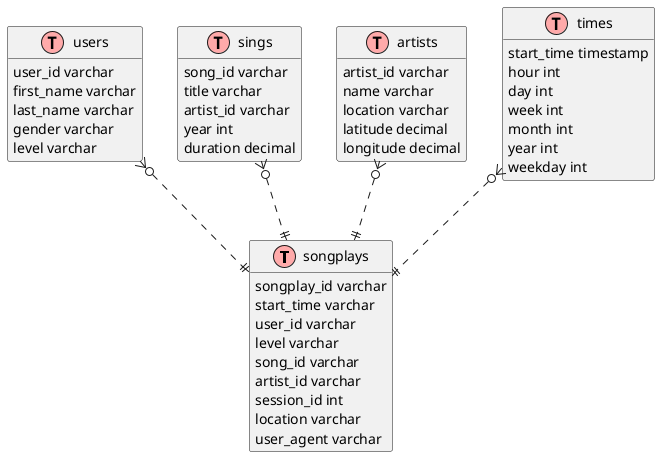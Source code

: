 @startuml
!define table(x) class x << (T,#FFAAAA) >>
!define primary_key(x) <u>x</u>
hide methods
hide stereotypes

table(songplays) {
songplay_id varchar
start_time varchar
user_id varchar
level varchar
song_id varchar
artist_id varchar
session_id int
location varchar
user_agent varchar
}
users }o..|| songplays

table(users){
user_id varchar
first_name varchar
last_name varchar
gender varchar
level varchar
}

sings }o..|| songplays

table(sings){
song_id varchar
title varchar
artist_id varchar
year int
duration decimal
}
artists }o..|| songplays

table(artists){
 artist_id varchar
 name varchar
 location varchar
 latitude decimal
 longitude decimal
}
times }o..|| songplays

table(times){
start_time timestamp
hour int
day int
week int
month int
year int
weekday int
}
@enduml
